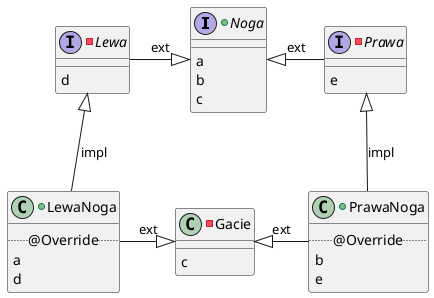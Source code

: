 @startuml

+interface Noga{
    {method} a
    {method} b
    {method} c    
}
-interface Lewa{

    {method} d 
}
+class LewaNoga{
    ..@Override..
        {method} a
        {method} d
}

-interface Prawa{
    {method} e
}
+class PrawaNoga{
    ..@Override..
        {method} b
        {method} e
}
-class Gacie{
    {method} c
}


    Lewa    -|>     Noga   :   ext
    Noga   <|-     Prawa     :   ext

    Gacie   <|-     PrawaNoga   :   ext
    LewaNoga      -|>     Gacie   :   ext

    Lewa    <|--    LewaNoga      :   impl
    Prawa     <|--    PrawaNoga   :   impl

@enduml
